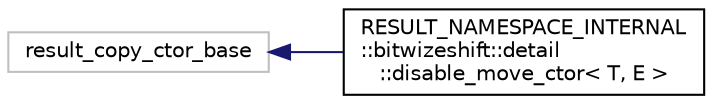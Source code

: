 digraph "Graphical Class Hierarchy"
{
 // LATEX_PDF_SIZE
  edge [fontname="Helvetica",fontsize="10",labelfontname="Helvetica",labelfontsize="10"];
  node [fontname="Helvetica",fontsize="10",shape=record];
  rankdir="LR";
  Node45 [label="result_copy_ctor_base",height=0.2,width=0.4,color="grey75", fillcolor="white", style="filled",tooltip=" "];
  Node45 -> Node0 [dir="back",color="midnightblue",fontsize="10",style="solid",fontname="Helvetica"];
  Node0 [label="RESULT_NAMESPACE_INTERNAL\l::bitwizeshift::detail\l::disable_move_ctor\< T, E \>",height=0.2,width=0.4,color="black", fillcolor="white", style="filled",URL="$d4/d5a/structRESULT__NAMESPACE__INTERNAL_1_1bitwizeshift_1_1detail_1_1disable__move__ctor.html",tooltip=" "];
}
